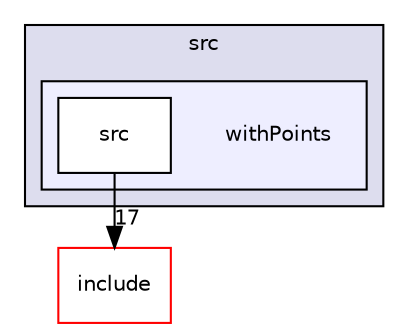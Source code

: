digraph "/home/vicky/pgrouting/pgrouting/pgrouting/src/withPoints" {
  compound=true
  node [ fontsize="10", fontname="Helvetica"];
  edge [ labelfontsize="10", labelfontname="Helvetica"];
  subgraph clusterdir_68267d1309a1af8e8297ef4c3efbcdba {
    graph [ bgcolor="#ddddee", pencolor="black", label="src" fontname="Helvetica", fontsize="10", URL="dir_68267d1309a1af8e8297ef4c3efbcdba.html"]
  subgraph clusterdir_db4188eb592e899b4ab759c326d3f65f {
    graph [ bgcolor="#eeeeff", pencolor="black", label="" URL="dir_db4188eb592e899b4ab759c326d3f65f.html"];
    dir_db4188eb592e899b4ab759c326d3f65f [shape=plaintext label="withPoints"];
    dir_8dc78dc14affe115084060e017054e86 [shape=box label="src" color="black" fillcolor="white" style="filled" URL="dir_8dc78dc14affe115084060e017054e86.html"];
  }
  }
  dir_d44c64559bbebec7f509842c48db8b23 [shape=box label="include" fillcolor="white" style="filled" color="red" URL="dir_d44c64559bbebec7f509842c48db8b23.html"];
  dir_8dc78dc14affe115084060e017054e86->dir_d44c64559bbebec7f509842c48db8b23 [headlabel="17", labeldistance=1.5 headhref="dir_000076_000000.html"];
}
